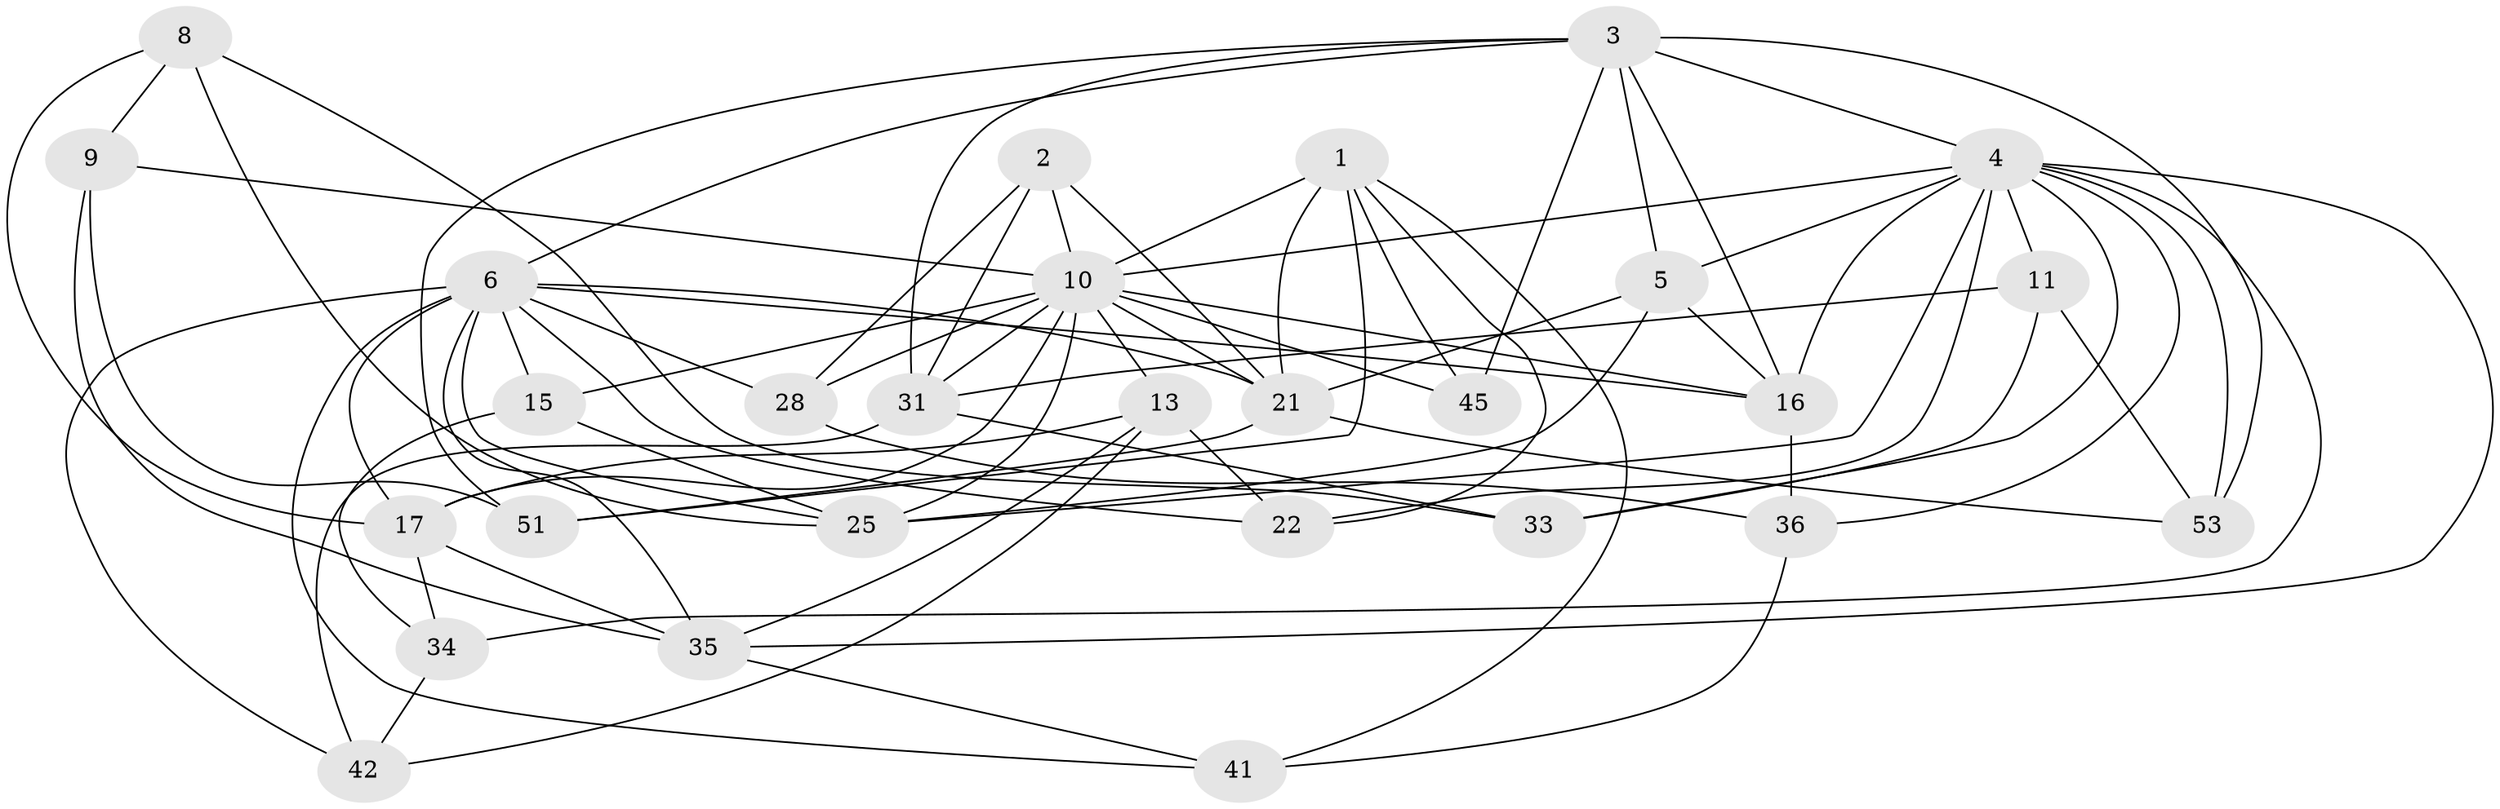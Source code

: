 // original degree distribution, {4: 1.0}
// Generated by graph-tools (version 1.1) at 2025/16/03/09/25 04:16:12]
// undirected, 28 vertices, 78 edges
graph export_dot {
graph [start="1"]
  node [color=gray90,style=filled];
  1 [super="+23"];
  2;
  3 [super="+18"];
  4 [super="+20+7+24"];
  5 [super="+14"];
  6 [super="+12+38+29"];
  8;
  9;
  10 [super="+26+52+47+19"];
  11;
  13 [super="+30"];
  15;
  16 [super="+55"];
  17 [super="+54+44"];
  21 [super="+46+39"];
  22;
  25 [super="+40"];
  28;
  31 [super="+56"];
  33;
  34;
  35 [super="+49"];
  36;
  41;
  42;
  45;
  51;
  53;
  1 -- 41;
  1 -- 22;
  1 -- 51;
  1 -- 45;
  1 -- 10;
  1 -- 21;
  2 -- 21;
  2 -- 28;
  2 -- 31;
  2 -- 10;
  3 -- 5 [weight=2];
  3 -- 45 [weight=2];
  3 -- 4;
  3 -- 6;
  3 -- 51;
  3 -- 53;
  3 -- 31;
  3 -- 16;
  4 -- 34;
  4 -- 16;
  4 -- 35;
  4 -- 33;
  4 -- 25;
  4 -- 10;
  4 -- 5;
  4 -- 22;
  4 -- 36;
  4 -- 53;
  4 -- 11;
  5 -- 21;
  5 -- 25;
  5 -- 16;
  6 -- 35;
  6 -- 21;
  6 -- 42;
  6 -- 15;
  6 -- 28;
  6 -- 22;
  6 -- 25;
  6 -- 41;
  6 -- 17 [weight=2];
  6 -- 16;
  8 -- 33;
  8 -- 9;
  8 -- 25;
  8 -- 17;
  9 -- 51;
  9 -- 35;
  9 -- 10;
  10 -- 15;
  10 -- 21 [weight=2];
  10 -- 16;
  10 -- 13 [weight=2];
  10 -- 31;
  10 -- 28;
  10 -- 45;
  10 -- 25;
  10 -- 17 [weight=2];
  11 -- 33;
  11 -- 53;
  11 -- 31;
  13 -- 22;
  13 -- 17;
  13 -- 35;
  13 -- 42;
  15 -- 34;
  15 -- 25;
  16 -- 36;
  17 -- 34;
  17 -- 35;
  21 -- 53;
  21 -- 51;
  28 -- 36;
  31 -- 33;
  31 -- 42;
  34 -- 42;
  35 -- 41;
  36 -- 41;
}
